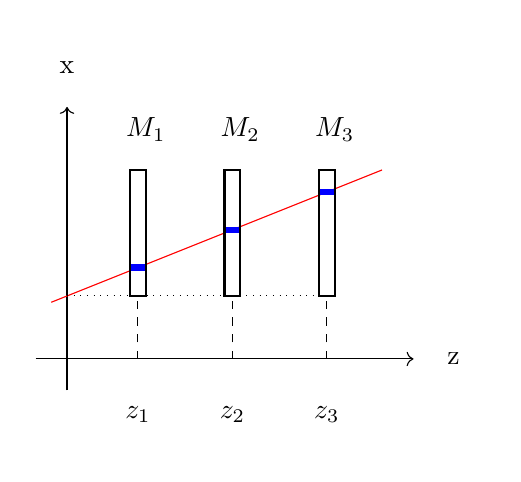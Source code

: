\begin{tikzpicture}[scale=.4,every node/.style={minimum size=1cm},on grid,every
  text node part/.style={align=center}, declare function={ track(\x) = 1.+3.0/7.5*\x; }]

  % original, misaligned
  \def \a {0}
  \def \b {.8}
  \def \c {-.8}


  % original, aligned
  \begin{scope}
    % axis
    \draw[->] (-1,-1) -- (11,-1) node[right] {z};
    \draw[->] (0,-2) -- (0,7) node[above] {x};

    % track
    \draw[,domain=-.5:10,variable=\x,red] plot ({\x}, {track(\x)} );

    % m1
    \draw[dashed] (2.25,-1) -- (2.25,1) node[below=1] {$z_1$};

    \fill[blue] (2,{track(2)}) rectangle (2.5,{track(2.5)});
    \draw[thick] (2,1) rectangle (2.5,5)  node[above] {$M_1$};
    
    % m2
    \draw[dashed] (5.25,-1) -- (5.25,1) node[below=1] {$z_2$};
    \fill[blue]  (5,{track(5)}) rectangle (5.5,{track(5.5)});
    \draw[thick] (5,1)          rectangle (5.5,5)  node[above] {$M_2$};
    
    % m3
    \draw[dashed] (8.25,-1) -- (8.25,1) node[below=1] {$z_3$};
    \fill[blue]  (8,{track(8)}) rectangle (8.5,{track(8.5)});
    \draw[dotted] (0,{1}) -- (8,{1});
    \draw[thick] (8,1)          rectangle (8.5,5)  node[above] {$M_3$};
  \end{scope}

  
\end{tikzpicture}
